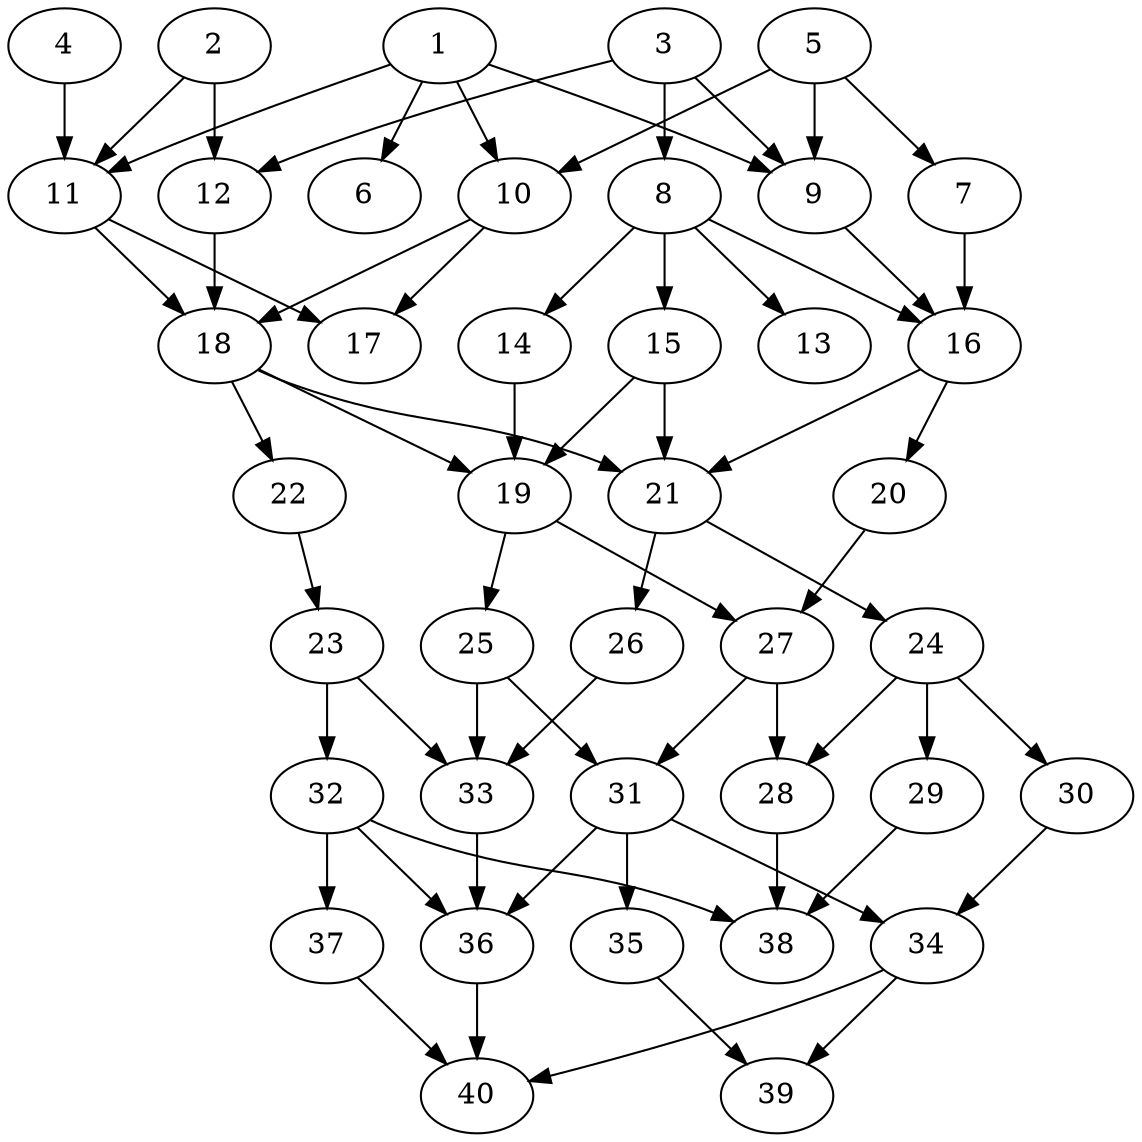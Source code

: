// DAG automatically generated by daggen at Thu Oct  3 14:06:49 2019
// ./daggen --dot -n 40 --ccr 0.3 --fat 0.5 --regular 0.7 --density 0.5 --mindata 5242880 --maxdata 52428800 
digraph G {
  1 [size="90791253", alpha="0.04", expect_size="27237376"] 
  1 -> 6 [size ="27237376"]
  1 -> 9 [size ="27237376"]
  1 -> 10 [size ="27237376"]
  1 -> 11 [size ="27237376"]
  2 [size="26658133", alpha="0.03", expect_size="7997440"] 
  2 -> 11 [size ="7997440"]
  2 -> 12 [size ="7997440"]
  3 [size="172421120", alpha="0.04", expect_size="51726336"] 
  3 -> 8 [size ="51726336"]
  3 -> 9 [size ="51726336"]
  3 -> 12 [size ="51726336"]
  4 [size="151661227", alpha="0.02", expect_size="45498368"] 
  4 -> 11 [size ="45498368"]
  5 [size="45564587", alpha="0.02", expect_size="13669376"] 
  5 -> 7 [size ="13669376"]
  5 -> 9 [size ="13669376"]
  5 -> 10 [size ="13669376"]
  6 [size="40806400", alpha="0.09", expect_size="12241920"] 
  7 [size="83070293", alpha="0.03", expect_size="24921088"] 
  7 -> 16 [size ="24921088"]
  8 [size="98109440", alpha="0.08", expect_size="29432832"] 
  8 -> 13 [size ="29432832"]
  8 -> 14 [size ="29432832"]
  8 -> 15 [size ="29432832"]
  8 -> 16 [size ="29432832"]
  9 [size="98078720", alpha="0.12", expect_size="29423616"] 
  9 -> 16 [size ="29423616"]
  10 [size="160467627", alpha="0.17", expect_size="48140288"] 
  10 -> 17 [size ="48140288"]
  10 -> 18 [size ="48140288"]
  11 [size="23548587", alpha="0.16", expect_size="7064576"] 
  11 -> 17 [size ="7064576"]
  11 -> 18 [size ="7064576"]
  12 [size="52442453", alpha="0.13", expect_size="15732736"] 
  12 -> 18 [size ="15732736"]
  13 [size="78834347", alpha="0.07", expect_size="23650304"] 
  14 [size="113206613", alpha="0.12", expect_size="33961984"] 
  14 -> 19 [size ="33961984"]
  15 [size="125112320", alpha="0.19", expect_size="37533696"] 
  15 -> 19 [size ="37533696"]
  15 -> 21 [size ="37533696"]
  16 [size="144233813", alpha="0.01", expect_size="43270144"] 
  16 -> 20 [size ="43270144"]
  16 -> 21 [size ="43270144"]
  17 [size="57982293", alpha="0.09", expect_size="17394688"] 
  18 [size="84558507", alpha="0.11", expect_size="25367552"] 
  18 -> 19 [size ="25367552"]
  18 -> 21 [size ="25367552"]
  18 -> 22 [size ="25367552"]
  19 [size="149633707", alpha="0.06", expect_size="44890112"] 
  19 -> 25 [size ="44890112"]
  19 -> 27 [size ="44890112"]
  20 [size="85466453", alpha="0.11", expect_size="25639936"] 
  20 -> 27 [size ="25639936"]
  21 [size="60016640", alpha="0.05", expect_size="18004992"] 
  21 -> 24 [size ="18004992"]
  21 -> 26 [size ="18004992"]
  22 [size="29893973", alpha="0.01", expect_size="8968192"] 
  22 -> 23 [size ="8968192"]
  23 [size="134918827", alpha="0.17", expect_size="40475648"] 
  23 -> 32 [size ="40475648"]
  23 -> 33 [size ="40475648"]
  24 [size="33686187", alpha="0.09", expect_size="10105856"] 
  24 -> 28 [size ="10105856"]
  24 -> 29 [size ="10105856"]
  24 -> 30 [size ="10105856"]
  25 [size="131461120", alpha="0.05", expect_size="39438336"] 
  25 -> 31 [size ="39438336"]
  25 -> 33 [size ="39438336"]
  26 [size="123514880", alpha="0.04", expect_size="37054464"] 
  26 -> 33 [size ="37054464"]
  27 [size="134311253", alpha="0.11", expect_size="40293376"] 
  27 -> 28 [size ="40293376"]
  27 -> 31 [size ="40293376"]
  28 [size="50793813", alpha="0.09", expect_size="15238144"] 
  28 -> 38 [size ="15238144"]
  29 [size="140209493", alpha="0.17", expect_size="42062848"] 
  29 -> 38 [size ="42062848"]
  30 [size="28504747", alpha="0.03", expect_size="8551424"] 
  30 -> 34 [size ="8551424"]
  31 [size="114885973", alpha="0.10", expect_size="34465792"] 
  31 -> 34 [size ="34465792"]
  31 -> 35 [size ="34465792"]
  31 -> 36 [size ="34465792"]
  32 [size="158105600", alpha="0.01", expect_size="47431680"] 
  32 -> 36 [size ="47431680"]
  32 -> 37 [size ="47431680"]
  32 -> 38 [size ="47431680"]
  33 [size="167345493", alpha="0.20", expect_size="50203648"] 
  33 -> 36 [size ="50203648"]
  34 [size="140267520", alpha="0.11", expect_size="42080256"] 
  34 -> 39 [size ="42080256"]
  34 -> 40 [size ="42080256"]
  35 [size="53770240", alpha="0.16", expect_size="16131072"] 
  35 -> 39 [size ="16131072"]
  36 [size="93228373", alpha="0.17", expect_size="27968512"] 
  36 -> 40 [size ="27968512"]
  37 [size="124692480", alpha="0.03", expect_size="37407744"] 
  37 -> 40 [size ="37407744"]
  38 [size="56470187", alpha="0.18", expect_size="16941056"] 
  39 [size="126477653", alpha="0.09", expect_size="37943296"] 
  40 [size="100754773", alpha="0.09", expect_size="30226432"] 
}
